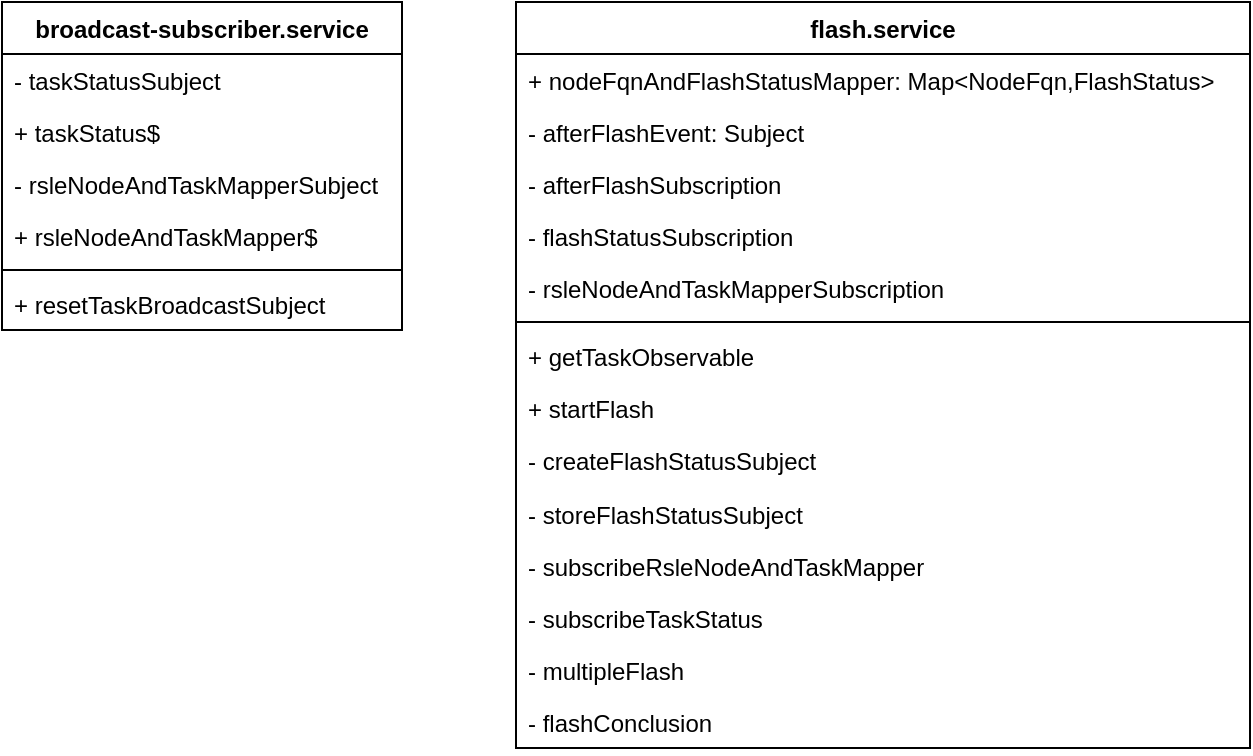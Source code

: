 <mxfile version="16.6.3" type="github">
  <diagram id="GxBTdln_U4BqLKOV0L5_" name="第 1 页">
    <mxGraphModel dx="1422" dy="794" grid="0" gridSize="10" guides="1" tooltips="1" connect="1" arrows="1" fold="1" page="0" pageScale="1" pageWidth="827" pageHeight="1169" background="#ffffff" math="0" shadow="0">
      <root>
        <mxCell id="0" />
        <mxCell id="1" parent="0" />
        <mxCell id="r8D3JHcTatnKne28WLY3-1" value="broadcast-subscriber.service" style="swimlane;fontStyle=1;align=center;verticalAlign=top;childLayout=stackLayout;horizontal=1;startSize=26;horizontalStack=0;resizeParent=1;resizeParentMax=0;resizeLast=0;collapsible=1;marginBottom=0;" parent="1" vertex="1">
          <mxGeometry x="173" y="130" width="200" height="164" as="geometry" />
        </mxCell>
        <mxCell id="r8D3JHcTatnKne28WLY3-7" value="- taskStatusSubject" style="text;strokeColor=none;fillColor=none;align=left;verticalAlign=top;spacingLeft=4;spacingRight=4;overflow=hidden;rotatable=0;points=[[0,0.5],[1,0.5]];portConstraint=eastwest;" parent="r8D3JHcTatnKne28WLY3-1" vertex="1">
          <mxGeometry y="26" width="200" height="26" as="geometry" />
        </mxCell>
        <mxCell id="r8D3JHcTatnKne28WLY3-2" value="+ taskStatus$" style="text;strokeColor=none;fillColor=none;align=left;verticalAlign=top;spacingLeft=4;spacingRight=4;overflow=hidden;rotatable=0;points=[[0,0.5],[1,0.5]];portConstraint=eastwest;" parent="r8D3JHcTatnKne28WLY3-1" vertex="1">
          <mxGeometry y="52" width="200" height="26" as="geometry" />
        </mxCell>
        <mxCell id="r8D3JHcTatnKne28WLY3-5" value="- rsleNodeAndTaskMapperSubject" style="text;strokeColor=none;fillColor=none;align=left;verticalAlign=top;spacingLeft=4;spacingRight=4;overflow=hidden;rotatable=0;points=[[0,0.5],[1,0.5]];portConstraint=eastwest;" parent="r8D3JHcTatnKne28WLY3-1" vertex="1">
          <mxGeometry y="78" width="200" height="26" as="geometry" />
        </mxCell>
        <mxCell id="r8D3JHcTatnKne28WLY3-6" value="+ rsleNodeAndTaskMapper$" style="text;strokeColor=none;fillColor=none;align=left;verticalAlign=top;spacingLeft=4;spacingRight=4;overflow=hidden;rotatable=0;points=[[0,0.5],[1,0.5]];portConstraint=eastwest;" parent="r8D3JHcTatnKne28WLY3-1" vertex="1">
          <mxGeometry y="104" width="200" height="26" as="geometry" />
        </mxCell>
        <mxCell id="r8D3JHcTatnKne28WLY3-3" value="" style="line;strokeWidth=1;fillColor=none;align=left;verticalAlign=middle;spacingTop=-1;spacingLeft=3;spacingRight=3;rotatable=0;labelPosition=right;points=[];portConstraint=eastwest;" parent="r8D3JHcTatnKne28WLY3-1" vertex="1">
          <mxGeometry y="130" width="200" height="8" as="geometry" />
        </mxCell>
        <mxCell id="r8D3JHcTatnKne28WLY3-4" value="+ resetTaskBroadcastSubject" style="text;strokeColor=none;fillColor=none;align=left;verticalAlign=top;spacingLeft=4;spacingRight=4;overflow=hidden;rotatable=0;points=[[0,0.5],[1,0.5]];portConstraint=eastwest;" parent="r8D3JHcTatnKne28WLY3-1" vertex="1">
          <mxGeometry y="138" width="200" height="26" as="geometry" />
        </mxCell>
        <mxCell id="r8D3JHcTatnKne28WLY3-13" value="flash.service" style="swimlane;fontStyle=1;align=center;verticalAlign=top;childLayout=stackLayout;horizontal=1;startSize=26;horizontalStack=0;resizeParent=1;resizeParentMax=0;resizeLast=0;collapsible=1;marginBottom=0;" parent="1" vertex="1">
          <mxGeometry x="430" y="130" width="367" height="373" as="geometry" />
        </mxCell>
        <mxCell id="r8D3JHcTatnKne28WLY3-17" value="+ nodeFqnAndFlashStatusMapper: Map&lt;NodeFqn,FlashStatus&gt;" style="text;strokeColor=none;fillColor=none;align=left;verticalAlign=top;spacingLeft=4;spacingRight=4;overflow=hidden;rotatable=0;points=[[0,0.5],[1,0.5]];portConstraint=eastwest;" parent="r8D3JHcTatnKne28WLY3-13" vertex="1">
          <mxGeometry y="26" width="367" height="26" as="geometry" />
        </mxCell>
        <mxCell id="r8D3JHcTatnKne28WLY3-14" value="- afterFlashEvent: Subject" style="text;strokeColor=none;fillColor=none;align=left;verticalAlign=top;spacingLeft=4;spacingRight=4;overflow=hidden;rotatable=0;points=[[0,0.5],[1,0.5]];portConstraint=eastwest;" parent="r8D3JHcTatnKne28WLY3-13" vertex="1">
          <mxGeometry y="52" width="367" height="26" as="geometry" />
        </mxCell>
        <mxCell id="r8D3JHcTatnKne28WLY3-24" value="- afterFlashSubscription" style="text;strokeColor=none;fillColor=none;align=left;verticalAlign=top;spacingLeft=4;spacingRight=4;overflow=hidden;rotatable=0;points=[[0,0.5],[1,0.5]];portConstraint=eastwest;" parent="r8D3JHcTatnKne28WLY3-13" vertex="1">
          <mxGeometry y="78" width="367" height="26" as="geometry" />
        </mxCell>
        <mxCell id="r8D3JHcTatnKne28WLY3-25" value="- flashStatusSubscription" style="text;strokeColor=none;fillColor=none;align=left;verticalAlign=top;spacingLeft=4;spacingRight=4;overflow=hidden;rotatable=0;points=[[0,0.5],[1,0.5]];portConstraint=eastwest;" parent="r8D3JHcTatnKne28WLY3-13" vertex="1">
          <mxGeometry y="104" width="367" height="26" as="geometry" />
        </mxCell>
        <mxCell id="r8D3JHcTatnKne28WLY3-26" value="- rsleNodeAndTaskMapperSubscription" style="text;strokeColor=none;fillColor=none;align=left;verticalAlign=top;spacingLeft=4;spacingRight=4;overflow=hidden;rotatable=0;points=[[0,0.5],[1,0.5]];portConstraint=eastwest;" parent="r8D3JHcTatnKne28WLY3-13" vertex="1">
          <mxGeometry y="130" width="367" height="26" as="geometry" />
        </mxCell>
        <mxCell id="r8D3JHcTatnKne28WLY3-15" value="" style="line;strokeWidth=1;fillColor=none;align=left;verticalAlign=middle;spacingTop=-1;spacingLeft=3;spacingRight=3;rotatable=0;labelPosition=right;points=[];portConstraint=eastwest;" parent="r8D3JHcTatnKne28WLY3-13" vertex="1">
          <mxGeometry y="156" width="367" height="8" as="geometry" />
        </mxCell>
        <mxCell id="r8D3JHcTatnKne28WLY3-16" value="+ getTaskObservable" style="text;strokeColor=none;fillColor=none;align=left;verticalAlign=top;spacingLeft=4;spacingRight=4;overflow=hidden;rotatable=0;points=[[0,0.5],[1,0.5]];portConstraint=eastwest;" parent="r8D3JHcTatnKne28WLY3-13" vertex="1">
          <mxGeometry y="164" width="367" height="26" as="geometry" />
        </mxCell>
        <mxCell id="U06hc8JL7uiyJ1hZjo2l-1" value="+ startFlash" style="text;strokeColor=none;fillColor=none;align=left;verticalAlign=top;spacingLeft=4;spacingRight=4;overflow=hidden;rotatable=0;points=[[0,0.5],[1,0.5]];portConstraint=eastwest;" vertex="1" parent="r8D3JHcTatnKne28WLY3-13">
          <mxGeometry y="190" width="367" height="26" as="geometry" />
        </mxCell>
        <mxCell id="r8D3JHcTatnKne28WLY3-18" value="- createFlashStatusSubject" style="text;strokeColor=none;fillColor=none;align=left;verticalAlign=top;spacingLeft=4;spacingRight=4;overflow=hidden;rotatable=0;points=[[0,0.5],[1,0.5]];portConstraint=eastwest;" parent="r8D3JHcTatnKne28WLY3-13" vertex="1">
          <mxGeometry y="216" width="367" height="27" as="geometry" />
        </mxCell>
        <mxCell id="r8D3JHcTatnKne28WLY3-19" value="- storeFlashStatusSubject" style="text;strokeColor=none;fillColor=none;align=left;verticalAlign=top;spacingLeft=4;spacingRight=4;overflow=hidden;rotatable=0;points=[[0,0.5],[1,0.5]];portConstraint=eastwest;" parent="r8D3JHcTatnKne28WLY3-13" vertex="1">
          <mxGeometry y="243" width="367" height="26" as="geometry" />
        </mxCell>
        <mxCell id="r8D3JHcTatnKne28WLY3-20" value="- subscribeRsleNodeAndTaskMapper" style="text;strokeColor=none;fillColor=none;align=left;verticalAlign=top;spacingLeft=4;spacingRight=4;overflow=hidden;rotatable=0;points=[[0,0.5],[1,0.5]];portConstraint=eastwest;" parent="r8D3JHcTatnKne28WLY3-13" vertex="1">
          <mxGeometry y="269" width="367" height="26" as="geometry" />
        </mxCell>
        <mxCell id="r8D3JHcTatnKne28WLY3-21" value="- subscribeTaskStatus" style="text;strokeColor=none;fillColor=none;align=left;verticalAlign=top;spacingLeft=4;spacingRight=4;overflow=hidden;rotatable=0;points=[[0,0.5],[1,0.5]];portConstraint=eastwest;" parent="r8D3JHcTatnKne28WLY3-13" vertex="1">
          <mxGeometry y="295" width="367" height="26" as="geometry" />
        </mxCell>
        <mxCell id="r8D3JHcTatnKne28WLY3-22" value="- multipleFlash" style="text;strokeColor=none;fillColor=none;align=left;verticalAlign=top;spacingLeft=4;spacingRight=4;overflow=hidden;rotatable=0;points=[[0,0.5],[1,0.5]];portConstraint=eastwest;" parent="r8D3JHcTatnKne28WLY3-13" vertex="1">
          <mxGeometry y="321" width="367" height="26" as="geometry" />
        </mxCell>
        <mxCell id="r8D3JHcTatnKne28WLY3-23" value="- flashConclusion" style="text;strokeColor=none;fillColor=none;align=left;verticalAlign=top;spacingLeft=4;spacingRight=4;overflow=hidden;rotatable=0;points=[[0,0.5],[1,0.5]];portConstraint=eastwest;" parent="r8D3JHcTatnKne28WLY3-13" vertex="1">
          <mxGeometry y="347" width="367" height="26" as="geometry" />
        </mxCell>
      </root>
    </mxGraphModel>
  </diagram>
</mxfile>
